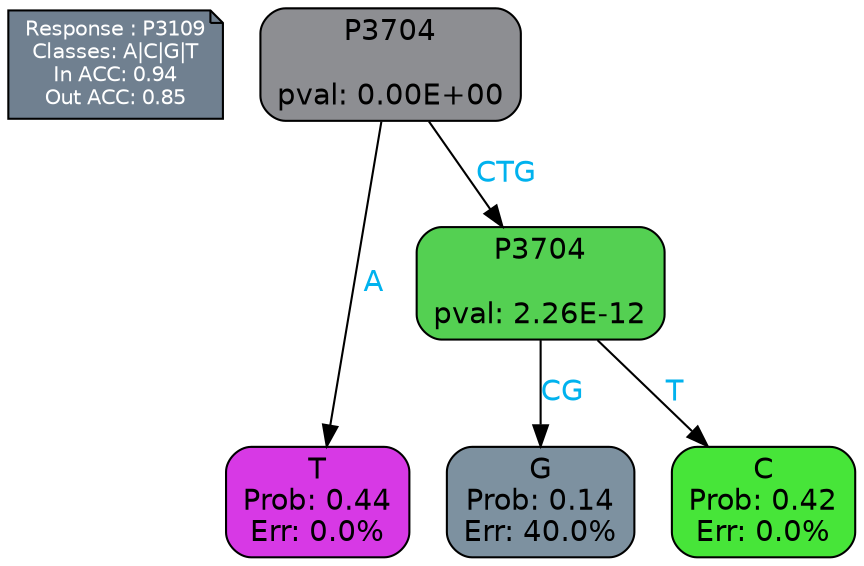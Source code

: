 digraph Tree {
node [shape=box, style="filled, rounded", color="black", fontname=helvetica] ;
graph [ranksep=equally, splines=polylines, bgcolor=transparent, dpi=600] ;
edge [fontname=helvetica] ;
LEGEND [label="Response : P3109
Classes: A|C|G|T
In ACC: 0.94
Out ACC: 0.85
",shape=note,align=left,style=filled,fillcolor="slategray",fontcolor="white",fontsize=10];1 [label="P3704

pval: 0.00E+00", fillcolor="#8d8e92"] ;
2 [label="T
Prob: 0.44
Err: 0.0%", fillcolor="#d739e5"] ;
3 [label="P3704

pval: 2.26E-12", fillcolor="#54d052"] ;
4 [label="G
Prob: 0.14
Err: 40.0%", fillcolor="#7d91a0"] ;
5 [label="C
Prob: 0.42
Err: 0.0%", fillcolor="#47e539"] ;
1 -> 2 [label="A",fontcolor=deepskyblue2] ;
1 -> 3 [label="CTG",fontcolor=deepskyblue2] ;
3 -> 4 [label="CG",fontcolor=deepskyblue2] ;
3 -> 5 [label="T",fontcolor=deepskyblue2] ;
{rank = same; 2;4;5;}{rank = same; LEGEND;1;}}